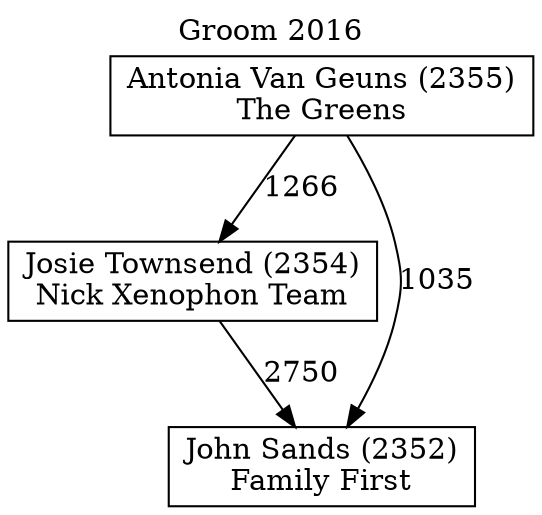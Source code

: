 // House preference flow
digraph "John Sands (2352)_Groom_2016" {
	graph [label="Groom 2016" labelloc=t mclimit=10]
	node [shape=box]
	"Josie Townsend (2354)" [label="Josie Townsend (2354)
Nick Xenophon Team"]
	"John Sands (2352)" [label="John Sands (2352)
Family First"]
	"Antonia Van Geuns (2355)" [label="Antonia Van Geuns (2355)
The Greens"]
	"Antonia Van Geuns (2355)" -> "John Sands (2352)" [label=1035]
	"Antonia Van Geuns (2355)" -> "Josie Townsend (2354)" [label=1266]
	"Josie Townsend (2354)" -> "John Sands (2352)" [label=2750]
}
